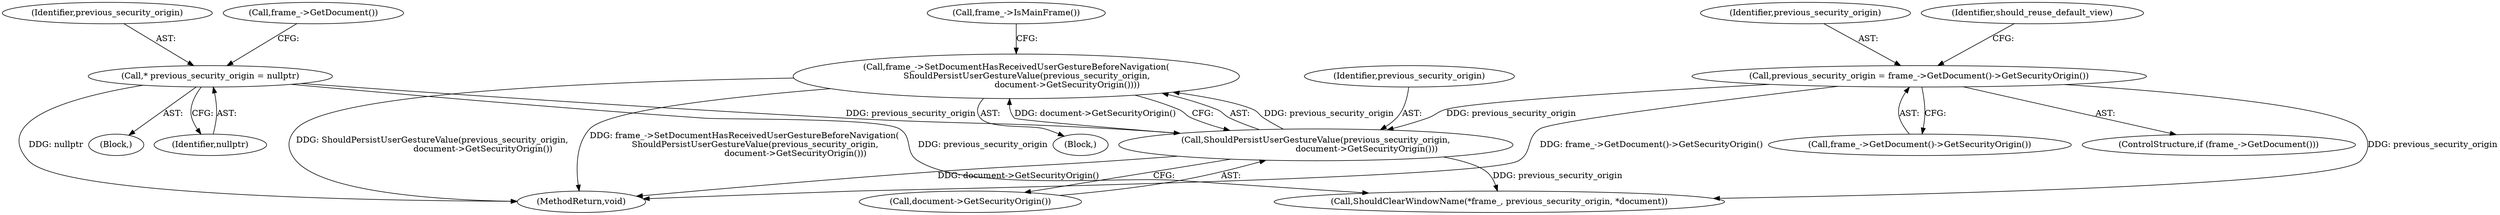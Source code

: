 digraph "0_Chrome_0ab2412a104d2f235d7b9fe19d30ef605a410832_3@API" {
"1000161" [label="(Call,frame_->SetDocumentHasReceivedUserGestureBeforeNavigation(\n        ShouldPersistUserGestureValue(previous_security_origin,\n                                      document->GetSecurityOrigin())))"];
"1000162" [label="(Call,ShouldPersistUserGestureValue(previous_security_origin,\n                                      document->GetSecurityOrigin()))"];
"1000125" [label="(Call,* previous_security_origin = nullptr)"];
"1000130" [label="(Call,previous_security_origin = frame_->GetDocument()->GetSecurityOrigin())"];
"1000163" [label="(Identifier,previous_security_origin)"];
"1000130" [label="(Call,previous_security_origin = frame_->GetDocument()->GetSecurityOrigin())"];
"1000109" [label="(Block,)"];
"1000161" [label="(Call,frame_->SetDocumentHasReceivedUserGestureBeforeNavigation(\n        ShouldPersistUserGestureValue(previous_security_origin,\n                                      document->GetSecurityOrigin())))"];
"1000125" [label="(Call,* previous_security_origin = nullptr)"];
"1000166" [label="(Call,frame_->IsMainFrame())"];
"1000132" [label="(Call,frame_->GetDocument()->GetSecurityOrigin())"];
"1000164" [label="(Call,document->GetSecurityOrigin())"];
"1000135" [label="(Identifier,should_reuse_default_view)"];
"1000128" [label="(ControlStructure,if (frame_->GetDocument()))"];
"1000160" [label="(Block,)"];
"1000162" [label="(Call,ShouldPersistUserGestureValue(previous_security_origin,\n                                      document->GetSecurityOrigin()))"];
"1000126" [label="(Identifier,previous_security_origin)"];
"1000131" [label="(Identifier,previous_security_origin)"];
"1000129" [label="(Call,frame_->GetDocument())"];
"1000206" [label="(MethodReturn,void)"];
"1000127" [label="(Identifier,nullptr)"];
"1000169" [label="(Call,ShouldClearWindowName(*frame_, previous_security_origin, *document))"];
"1000161" -> "1000160"  [label="AST: "];
"1000161" -> "1000162"  [label="CFG: "];
"1000162" -> "1000161"  [label="AST: "];
"1000166" -> "1000161"  [label="CFG: "];
"1000161" -> "1000206"  [label="DDG: ShouldPersistUserGestureValue(previous_security_origin,\n                                      document->GetSecurityOrigin())"];
"1000161" -> "1000206"  [label="DDG: frame_->SetDocumentHasReceivedUserGestureBeforeNavigation(\n        ShouldPersistUserGestureValue(previous_security_origin,\n                                      document->GetSecurityOrigin()))"];
"1000162" -> "1000161"  [label="DDG: previous_security_origin"];
"1000162" -> "1000161"  [label="DDG: document->GetSecurityOrigin()"];
"1000162" -> "1000164"  [label="CFG: "];
"1000163" -> "1000162"  [label="AST: "];
"1000164" -> "1000162"  [label="AST: "];
"1000162" -> "1000206"  [label="DDG: document->GetSecurityOrigin()"];
"1000125" -> "1000162"  [label="DDG: previous_security_origin"];
"1000130" -> "1000162"  [label="DDG: previous_security_origin"];
"1000162" -> "1000169"  [label="DDG: previous_security_origin"];
"1000125" -> "1000109"  [label="AST: "];
"1000125" -> "1000127"  [label="CFG: "];
"1000126" -> "1000125"  [label="AST: "];
"1000127" -> "1000125"  [label="AST: "];
"1000129" -> "1000125"  [label="CFG: "];
"1000125" -> "1000206"  [label="DDG: nullptr"];
"1000125" -> "1000169"  [label="DDG: previous_security_origin"];
"1000130" -> "1000128"  [label="AST: "];
"1000130" -> "1000132"  [label="CFG: "];
"1000131" -> "1000130"  [label="AST: "];
"1000132" -> "1000130"  [label="AST: "];
"1000135" -> "1000130"  [label="CFG: "];
"1000130" -> "1000206"  [label="DDG: frame_->GetDocument()->GetSecurityOrigin()"];
"1000130" -> "1000169"  [label="DDG: previous_security_origin"];
}
